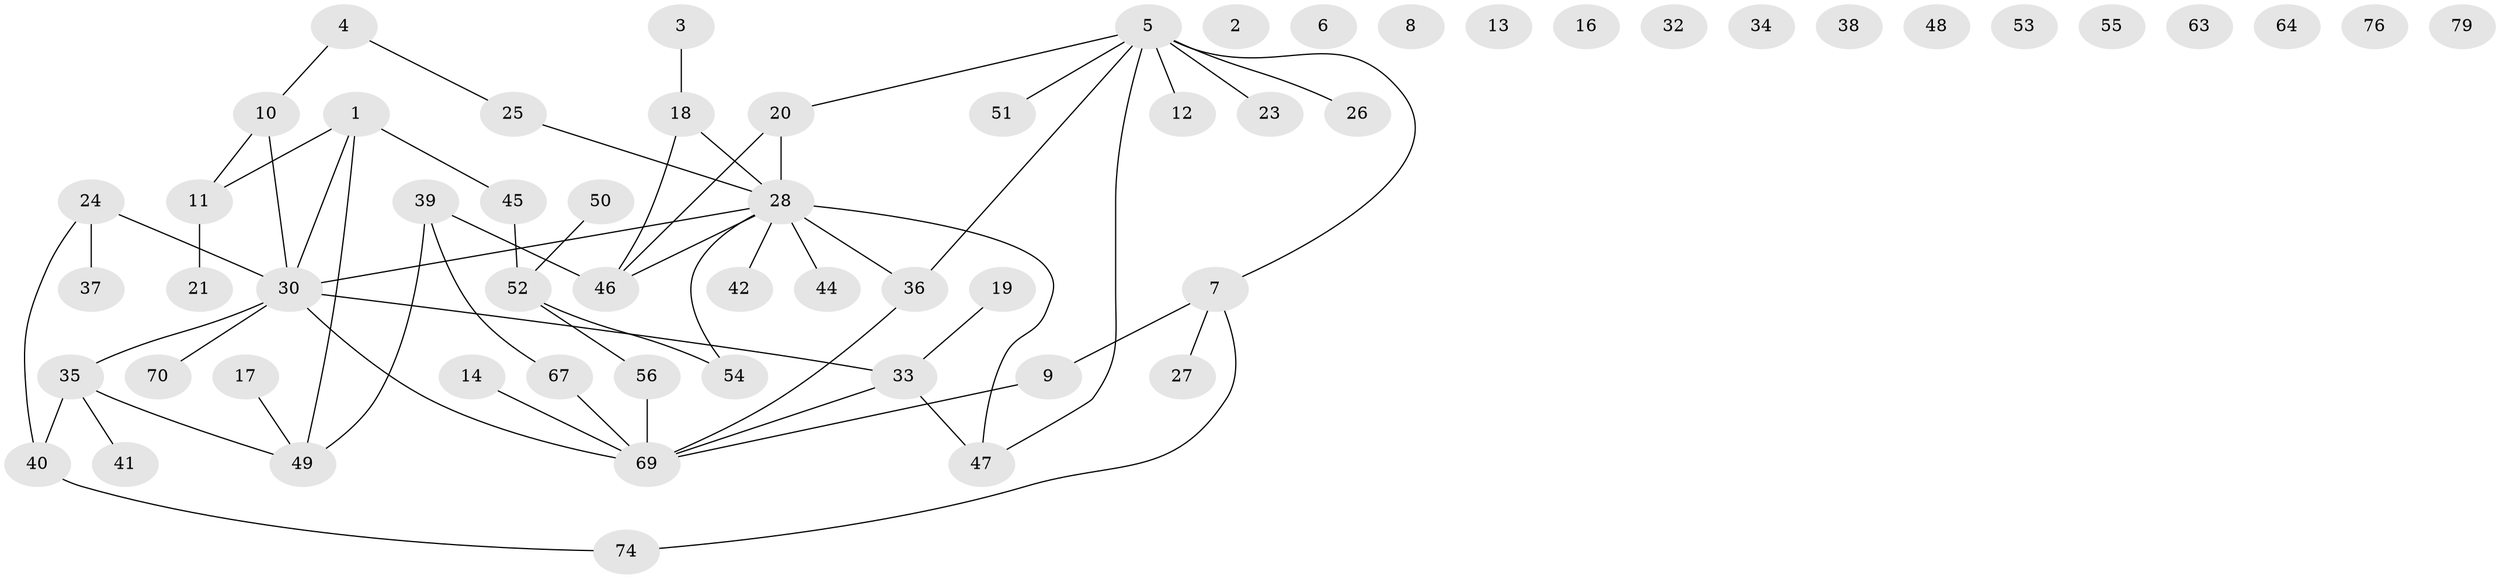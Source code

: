 // original degree distribution, {4: 0.1, 0: 0.175, 1: 0.25, 3: 0.175, 2: 0.2375, 8: 0.0125, 5: 0.0375, 7: 0.0125}
// Generated by graph-tools (version 1.1) at 2025/41/03/06/25 10:41:25]
// undirected, 59 vertices, 60 edges
graph export_dot {
graph [start="1"]
  node [color=gray90,style=filled];
  1 [super="+15"];
  2;
  3 [super="+22"];
  4 [super="+58"];
  5 [super="+78"];
  6;
  7 [super="+68"];
  8;
  9;
  10;
  11 [super="+65"];
  12;
  13 [super="+80"];
  14;
  16;
  17;
  18 [super="+77"];
  19;
  20 [super="+59"];
  21;
  23;
  24 [super="+60"];
  25;
  26;
  27;
  28 [super="+29"];
  30 [super="+31"];
  32;
  33 [super="+73"];
  34;
  35 [super="+72"];
  36 [super="+43"];
  37 [super="+66"];
  38;
  39;
  40;
  41;
  42 [super="+75"];
  44 [super="+62"];
  45 [super="+57"];
  46;
  47;
  48;
  49;
  50;
  51;
  52 [super="+61"];
  53;
  54;
  55;
  56;
  63;
  64;
  67;
  69 [super="+71"];
  70;
  74;
  76;
  79;
  1 -- 11;
  1 -- 30;
  1 -- 45;
  1 -- 49;
  3 -- 18;
  4 -- 25;
  4 -- 10;
  5 -- 12;
  5 -- 47;
  5 -- 51;
  5 -- 36;
  5 -- 20;
  5 -- 7;
  5 -- 23;
  5 -- 26;
  7 -- 74;
  7 -- 9;
  7 -- 27;
  9 -- 69;
  10 -- 30;
  10 -- 11;
  11 -- 21;
  14 -- 69;
  17 -- 49;
  18 -- 46;
  18 -- 28;
  19 -- 33;
  20 -- 28;
  20 -- 46;
  24 -- 37;
  24 -- 40;
  24 -- 30;
  25 -- 28;
  28 -- 36;
  28 -- 44;
  28 -- 46;
  28 -- 47;
  28 -- 54;
  28 -- 30;
  28 -- 42;
  30 -- 35;
  30 -- 70;
  30 -- 33;
  30 -- 69;
  33 -- 69;
  33 -- 47;
  35 -- 41;
  35 -- 49;
  35 -- 40;
  36 -- 69;
  39 -- 46;
  39 -- 49;
  39 -- 67;
  40 -- 74;
  45 -- 52;
  50 -- 52;
  52 -- 56;
  52 -- 54;
  56 -- 69;
  67 -- 69;
}
